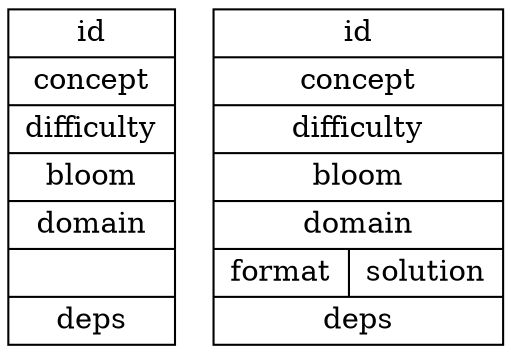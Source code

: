 digraph System {

  rankdir = TB;
  node  [shape=record];

  rank = same;
  information_item [label="{id|concept|difficulty|bloom|domain| |deps}"]
  assessment_item  [label="{id|concept|difficulty|bloom|domain|{format|solution}|deps}"]

  }

